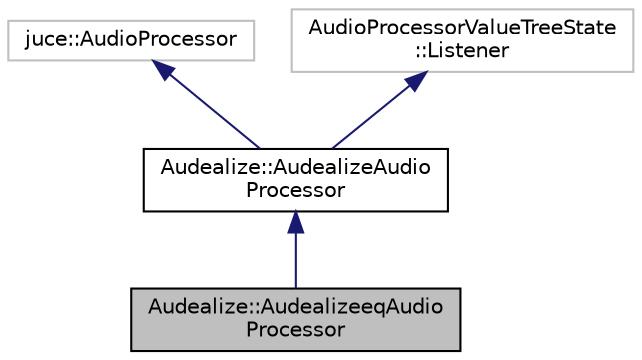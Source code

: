 digraph "Audealize::AudealizeeqAudioProcessor"
{
  edge [fontname="Helvetica",fontsize="10",labelfontname="Helvetica",labelfontsize="10"];
  node [fontname="Helvetica",fontsize="10",shape=record];
  Node1 [label="Audealize::AudealizeeqAudio\lProcessor",height=0.2,width=0.4,color="black", fillcolor="grey75", style="filled", fontcolor="black"];
  Node2 -> Node1 [dir="back",color="midnightblue",fontsize="10",style="solid",fontname="Helvetica"];
  Node2 [label="Audealize::AudealizeAudio\lProcessor",height=0.2,width=0.4,color="black", fillcolor="white", style="filled",URL="$class_audealize_1_1_audealize_audio_processor.html"];
  Node3 -> Node2 [dir="back",color="midnightblue",fontsize="10",style="solid",fontname="Helvetica"];
  Node3 [label="juce::AudioProcessor",height=0.2,width=0.4,color="grey75", fillcolor="white", style="filled"];
  Node4 -> Node2 [dir="back",color="midnightblue",fontsize="10",style="solid",fontname="Helvetica"];
  Node4 [label="AudioProcessorValueTreeState\l::Listener",height=0.2,width=0.4,color="grey75", fillcolor="white", style="filled"];
}
